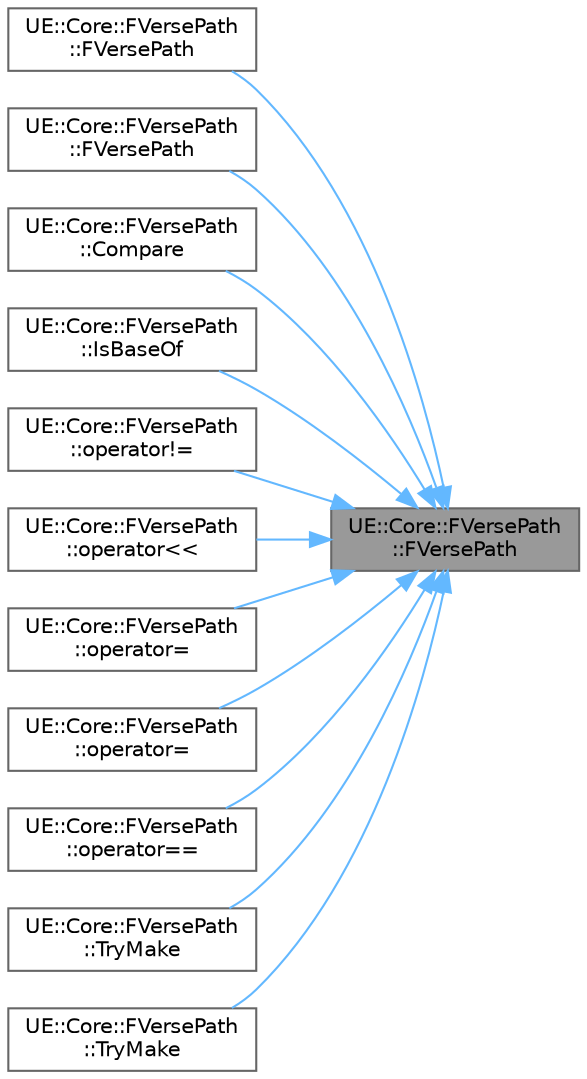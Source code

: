 digraph "UE::Core::FVersePath::FVersePath"
{
 // INTERACTIVE_SVG=YES
 // LATEX_PDF_SIZE
  bgcolor="transparent";
  edge [fontname=Helvetica,fontsize=10,labelfontname=Helvetica,labelfontsize=10];
  node [fontname=Helvetica,fontsize=10,shape=box,height=0.2,width=0.4];
  rankdir="RL";
  Node1 [id="Node000001",label="UE::Core::FVersePath\l::FVersePath",height=0.2,width=0.4,color="gray40", fillcolor="grey60", style="filled", fontcolor="black",tooltip=" "];
  Node1 -> Node2 [id="edge1_Node000001_Node000002",dir="back",color="steelblue1",style="solid",tooltip=" "];
  Node2 [id="Node000002",label="UE::Core::FVersePath\l::FVersePath",height=0.2,width=0.4,color="grey40", fillcolor="white", style="filled",URL="$d9/da8/classUE_1_1Core_1_1FVersePath.html#ab4638608b6f4c6a9adbd0cc48f4aa281",tooltip=" "];
  Node1 -> Node3 [id="edge2_Node000001_Node000003",dir="back",color="steelblue1",style="solid",tooltip=" "];
  Node3 [id="Node000003",label="UE::Core::FVersePath\l::FVersePath",height=0.2,width=0.4,color="grey40", fillcolor="white", style="filled",URL="$d9/da8/classUE_1_1Core_1_1FVersePath.html#af7f023e0fd4b8343b9f416445aa70189",tooltip=" "];
  Node1 -> Node4 [id="edge3_Node000001_Node000004",dir="back",color="steelblue1",style="solid",tooltip=" "];
  Node4 [id="Node000004",label="UE::Core::FVersePath\l::Compare",height=0.2,width=0.4,color="grey40", fillcolor="white", style="filled",URL="$d9/da8/classUE_1_1Core_1_1FVersePath.html#a52be987d0a05f9988dc5e12892a5f08f",tooltip="Lexicographically tests how this Verse path compares to the Other given Verse path."];
  Node1 -> Node5 [id="edge4_Node000001_Node000005",dir="back",color="steelblue1",style="solid",tooltip=" "];
  Node5 [id="Node000005",label="UE::Core::FVersePath\l::IsBaseOf",height=0.2,width=0.4,color="grey40", fillcolor="white", style="filled",URL="$d9/da8/classUE_1_1Core_1_1FVersePath.html#ab322d21d336cd3845d86b4d8da2198e3",tooltip="Tests whether this Verse path is a base Verse path of Other."];
  Node1 -> Node6 [id="edge5_Node000001_Node000006",dir="back",color="steelblue1",style="solid",tooltip=" "];
  Node6 [id="Node000006",label="UE::Core::FVersePath\l::operator!=",height=0.2,width=0.4,color="grey40", fillcolor="white", style="filled",URL="$d9/da8/classUE_1_1Core_1_1FVersePath.html#a4bdd9fac34cb448e156d579422e3c6d9",tooltip=" "];
  Node1 -> Node7 [id="edge6_Node000001_Node000007",dir="back",color="steelblue1",style="solid",tooltip=" "];
  Node7 [id="Node000007",label="UE::Core::FVersePath\l::operator\<\<",height=0.2,width=0.4,color="grey40", fillcolor="white", style="filled",URL="$d9/da8/classUE_1_1Core_1_1FVersePath.html#abd39e450ea2f3a27c321c13c91267a1c",tooltip=" "];
  Node1 -> Node8 [id="edge7_Node000001_Node000008",dir="back",color="steelblue1",style="solid",tooltip=" "];
  Node8 [id="Node000008",label="UE::Core::FVersePath\l::operator=",height=0.2,width=0.4,color="grey40", fillcolor="white", style="filled",URL="$d9/da8/classUE_1_1Core_1_1FVersePath.html#a2a8614ccd16ddae171a2ed9fe63b7d2b",tooltip=" "];
  Node1 -> Node9 [id="edge8_Node000001_Node000009",dir="back",color="steelblue1",style="solid",tooltip=" "];
  Node9 [id="Node000009",label="UE::Core::FVersePath\l::operator=",height=0.2,width=0.4,color="grey40", fillcolor="white", style="filled",URL="$d9/da8/classUE_1_1Core_1_1FVersePath.html#a3fee366989bf562333fba6fe845968c4",tooltip=" "];
  Node1 -> Node10 [id="edge9_Node000001_Node000010",dir="back",color="steelblue1",style="solid",tooltip=" "];
  Node10 [id="Node000010",label="UE::Core::FVersePath\l::operator==",height=0.2,width=0.4,color="grey40", fillcolor="white", style="filled",URL="$d9/da8/classUE_1_1Core_1_1FVersePath.html#a813fd223f33818a1ab3cf46ee65f65a5",tooltip=" "];
  Node1 -> Node11 [id="edge10_Node000001_Node000011",dir="back",color="steelblue1",style="solid",tooltip=" "];
  Node11 [id="Node000011",label="UE::Core::FVersePath\l::TryMake",height=0.2,width=0.4,color="grey40", fillcolor="white", style="filled",URL="$d9/da8/classUE_1_1Core_1_1FVersePath.html#a93c95fbb1dc0623ba405fe87eea0210c",tooltip=" "];
  Node1 -> Node12 [id="edge11_Node000001_Node000012",dir="back",color="steelblue1",style="solid",tooltip=" "];
  Node12 [id="Node000012",label="UE::Core::FVersePath\l::TryMake",height=0.2,width=0.4,color="grey40", fillcolor="white", style="filled",URL="$d9/da8/classUE_1_1Core_1_1FVersePath.html#afeeba52386bf86ccb36dde3d0b07a8d6",tooltip=" "];
}
